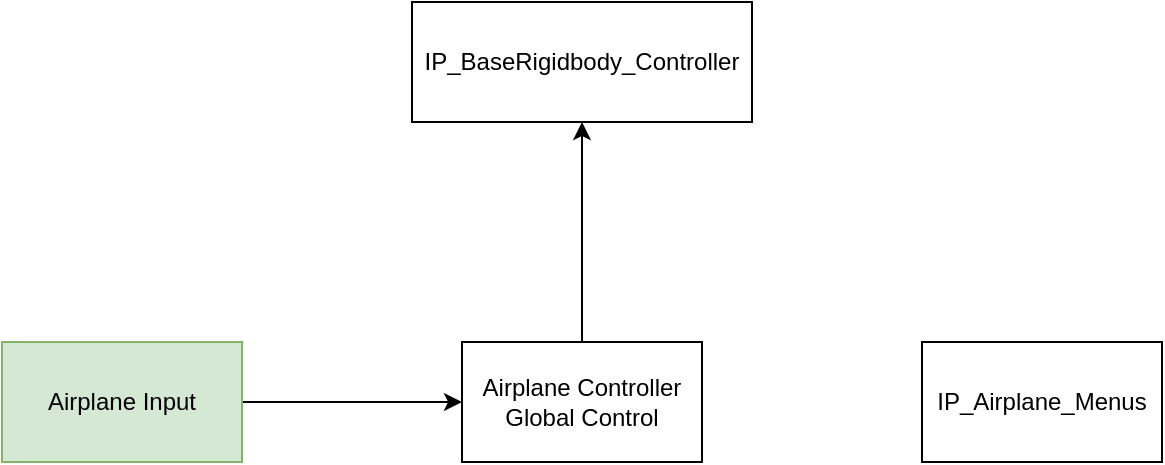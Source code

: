 <mxfile version="13.6.9" type="github">
  <diagram id="Z43Ltso9NqdQMZi-uYuG" name="Page-1">
    <mxGraphModel dx="1102" dy="582" grid="1" gridSize="10" guides="1" tooltips="1" connect="1" arrows="1" fold="1" page="1" pageScale="1" pageWidth="827" pageHeight="1169" math="0" shadow="0">
      <root>
        <mxCell id="0" />
        <mxCell id="1" parent="0" />
        <mxCell id="poSOEoPwNZ45NxDZziD_-3" style="edgeStyle=orthogonalEdgeStyle;rounded=0;orthogonalLoop=1;jettySize=auto;html=1;entryX=0.5;entryY=1;entryDx=0;entryDy=0;" edge="1" parent="1" source="poSOEoPwNZ45NxDZziD_-1" target="poSOEoPwNZ45NxDZziD_-2">
          <mxGeometry relative="1" as="geometry" />
        </mxCell>
        <mxCell id="poSOEoPwNZ45NxDZziD_-1" value="Airplane Controller&lt;br&gt;Global Control" style="rounded=0;whiteSpace=wrap;html=1;" vertex="1" parent="1">
          <mxGeometry x="350" y="270" width="120" height="60" as="geometry" />
        </mxCell>
        <mxCell id="poSOEoPwNZ45NxDZziD_-2" value="IP_BaseRigidbody_Controller" style="rounded=0;whiteSpace=wrap;html=1;" vertex="1" parent="1">
          <mxGeometry x="325" y="100" width="170" height="60" as="geometry" />
        </mxCell>
        <mxCell id="poSOEoPwNZ45NxDZziD_-5" style="edgeStyle=orthogonalEdgeStyle;rounded=0;orthogonalLoop=1;jettySize=auto;html=1;" edge="1" parent="1" source="poSOEoPwNZ45NxDZziD_-4" target="poSOEoPwNZ45NxDZziD_-1">
          <mxGeometry relative="1" as="geometry" />
        </mxCell>
        <mxCell id="poSOEoPwNZ45NxDZziD_-4" value="Airplane Input" style="rounded=0;whiteSpace=wrap;html=1;fillColor=#d5e8d4;strokeColor=#82b366;" vertex="1" parent="1">
          <mxGeometry x="120" y="270" width="120" height="60" as="geometry" />
        </mxCell>
        <mxCell id="poSOEoPwNZ45NxDZziD_-6" value="IP_Airplane_Menus" style="rounded=0;whiteSpace=wrap;html=1;" vertex="1" parent="1">
          <mxGeometry x="580" y="270" width="120" height="60" as="geometry" />
        </mxCell>
      </root>
    </mxGraphModel>
  </diagram>
</mxfile>
